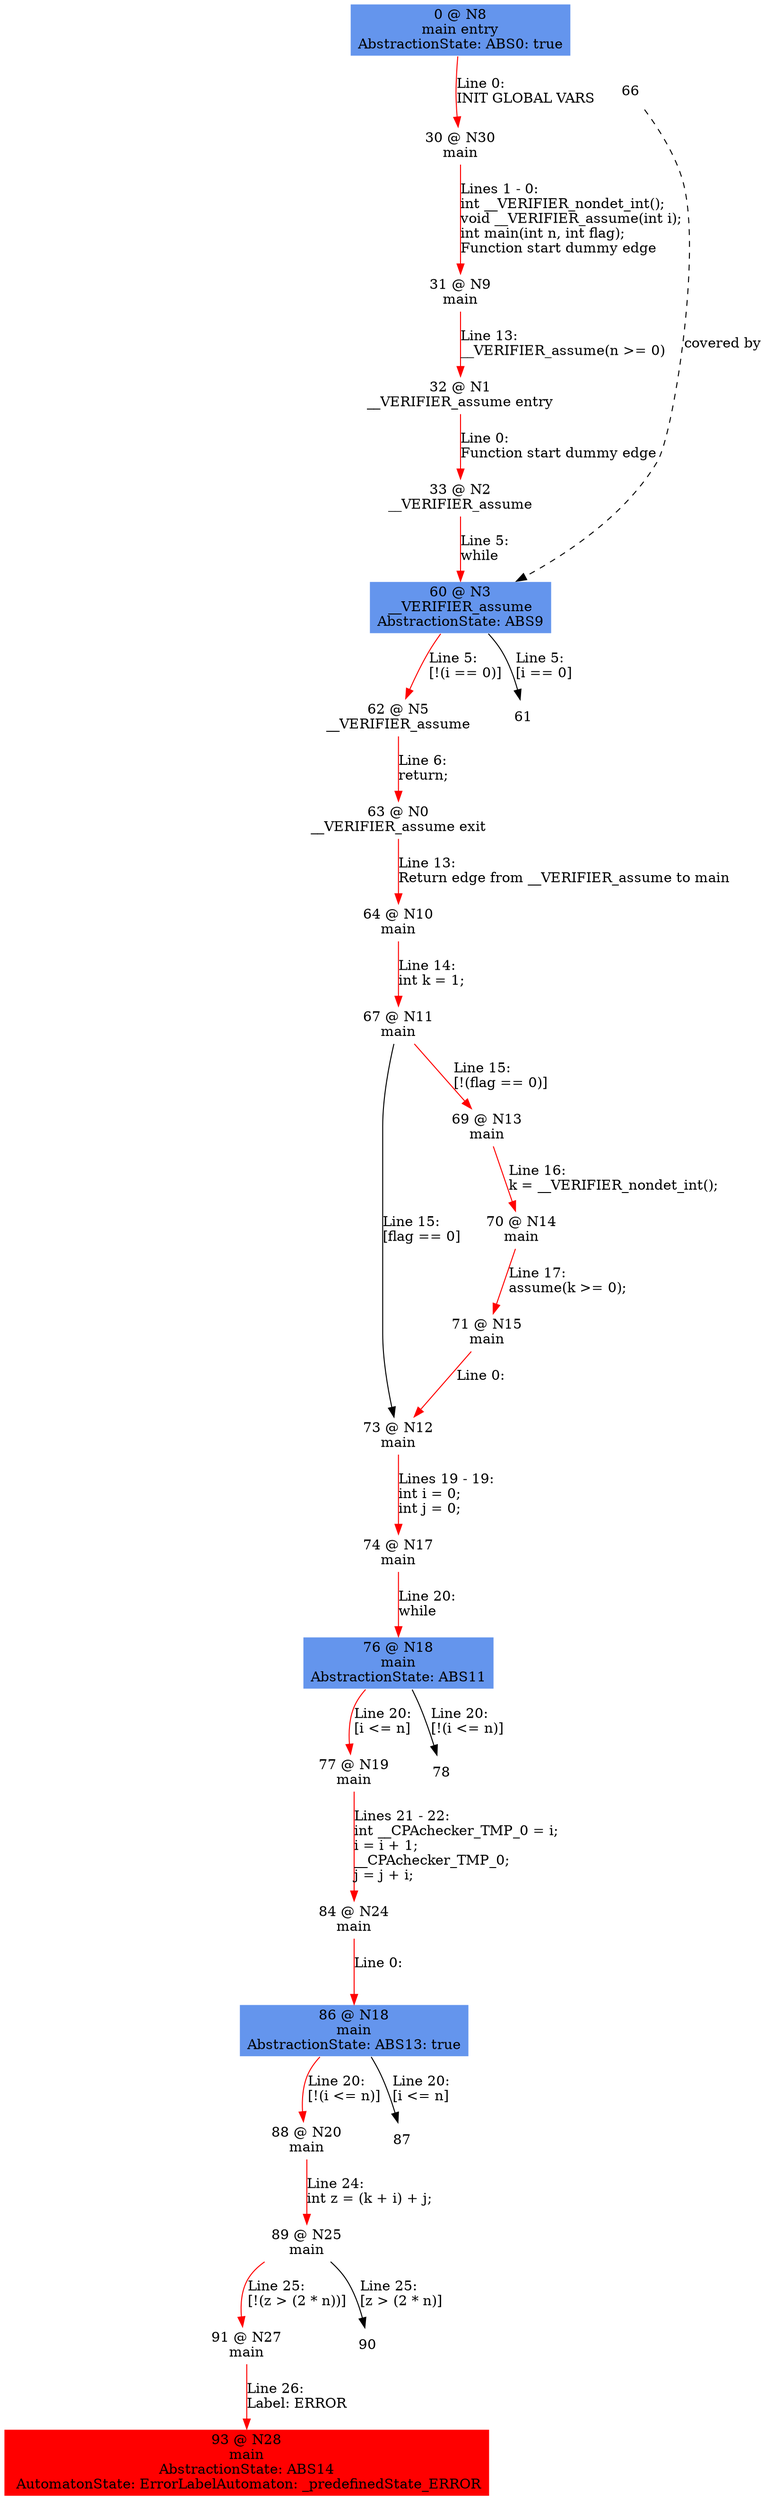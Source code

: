 digraph ARG {
node [style="filled" shape="box" color="white"]
0 [fillcolor="cornflowerblue" label="0 @ N8\nmain entry\nAbstractionState: ABS0: true\n" id="0"]
30 [label="30 @ N30\nmain\n" id="30"]
31 [label="31 @ N9\nmain\n" id="31"]
32 [label="32 @ N1\n__VERIFIER_assume entry\n" id="32"]
33 [label="33 @ N2\n__VERIFIER_assume\n" id="33"]
60 [fillcolor="cornflowerblue" label="60 @ N3\n__VERIFIER_assume\nAbstractionState: ABS9\n" id="60"]
62 [label="62 @ N5\n__VERIFIER_assume\n" id="62"]
63 [label="63 @ N0\n__VERIFIER_assume exit\n" id="63"]
64 [label="64 @ N10\nmain\n" id="64"]
67 [label="67 @ N11\nmain\n" id="67"]
73 [label="73 @ N12\nmain\n" id="73"]
74 [label="74 @ N17\nmain\n" id="74"]
76 [fillcolor="cornflowerblue" label="76 @ N18\nmain\nAbstractionState: ABS11\n" id="76"]
77 [label="77 @ N19\nmain\n" id="77"]
84 [label="84 @ N24\nmain\n" id="84"]
86 [fillcolor="cornflowerblue" label="86 @ N18\nmain\nAbstractionState: ABS13: true\n" id="86"]
88 [label="88 @ N20\nmain\n" id="88"]
89 [label="89 @ N25\nmain\n" id="89"]
91 [label="91 @ N27\nmain\n" id="91"]
93 [fillcolor="red" label="93 @ N28\nmain\nAbstractionState: ABS14\n AutomatonState: ErrorLabelAutomaton: _predefinedState_ERROR\n" id="93"]
69 [label="69 @ N13\nmain\n" id="69"]
70 [label="70 @ N14\nmain\n" id="70"]
71 [label="71 @ N15\nmain\n" id="71"]
0 -> 30 [color="red" label="Line 0: \lINIT GLOBAL VARS\l" id="0 -> 30"]
30 -> 31 [color="red" label="Lines 1 - 0: \lint __VERIFIER_nondet_int();\lvoid __VERIFIER_assume(int i);\lint main(int n, int flag);\lFunction start dummy edge\l" id="30 -> 31"]
31 -> 32 [color="red" label="Line 13: \l__VERIFIER_assume(n >= 0)\l" id="31 -> 32"]
32 -> 33 [color="red" label="Line 0: \lFunction start dummy edge\l" id="32 -> 33"]
33 -> 60 [color="red" label="Line 5: \lwhile\l" id="33 -> 60"]
66 -> 60 [style="dashed" weight="0" label="covered by"]
60 -> 61 [label="Line 5: \l[i == 0]\l" id="60 -> 61"]
60 -> 62 [color="red" label="Line 5: \l[!(i == 0)]\l" id="60 -> 62"]
62 -> 63 [color="red" label="Line 6: \lreturn;\l" id="62 -> 63"]
63 -> 64 [color="red" label="Line 13: \lReturn edge from __VERIFIER_assume to main\l" id="63 -> 64"]
64 -> 67 [color="red" label="Line 14: \lint k = 1;\l" id="64 -> 67"]
67 -> 69 [color="red" label="Line 15: \l[!(flag == 0)]\l" id="67 -> 69"]
67 -> 73 [label="Line 15: \l[flag == 0]\l" id="67 -> 73"]
73 -> 74 [color="red" label="Lines 19 - 19: \lint i = 0;\lint j = 0;\l" id="73 -> 74"]
74 -> 76 [color="red" label="Line 20: \lwhile\l" id="74 -> 76"]
76 -> 77 [color="red" label="Line 20: \l[i <= n]\l" id="76 -> 77"]
76 -> 78 [label="Line 20: \l[!(i <= n)]\l" id="76 -> 78"]
77 -> 84 [color="red" label="Lines 21 - 22: \lint __CPAchecker_TMP_0 = i;\li = i + 1;\l__CPAchecker_TMP_0;\lj = j + i;\l" id="77 -> 84"]
84 -> 86 [color="red" label="Line 0: \l\l" id="84 -> 86"]
86 -> 87 [label="Line 20: \l[i <= n]\l" id="86 -> 87"]
86 -> 88 [color="red" label="Line 20: \l[!(i <= n)]\l" id="86 -> 88"]
88 -> 89 [color="red" label="Line 24: \lint z = (k + i) + j;\l" id="88 -> 89"]
89 -> 90 [label="Line 25: \l[z > (2 * n)]\l" id="89 -> 90"]
89 -> 91 [color="red" label="Line 25: \l[!(z > (2 * n))]\l" id="89 -> 91"]
91 -> 93 [color="red" label="Line 26: \lLabel: ERROR\l" id="91 -> 93"]
69 -> 70 [color="red" label="Line 16: \lk = __VERIFIER_nondet_int();\l" id="69 -> 70"]
70 -> 71 [color="red" label="Line 17: \lassume(k >= 0);\l" id="70 -> 71"]
71 -> 73 [color="red" label="Line 0: \l\l" id="71 -> 73"]
}
